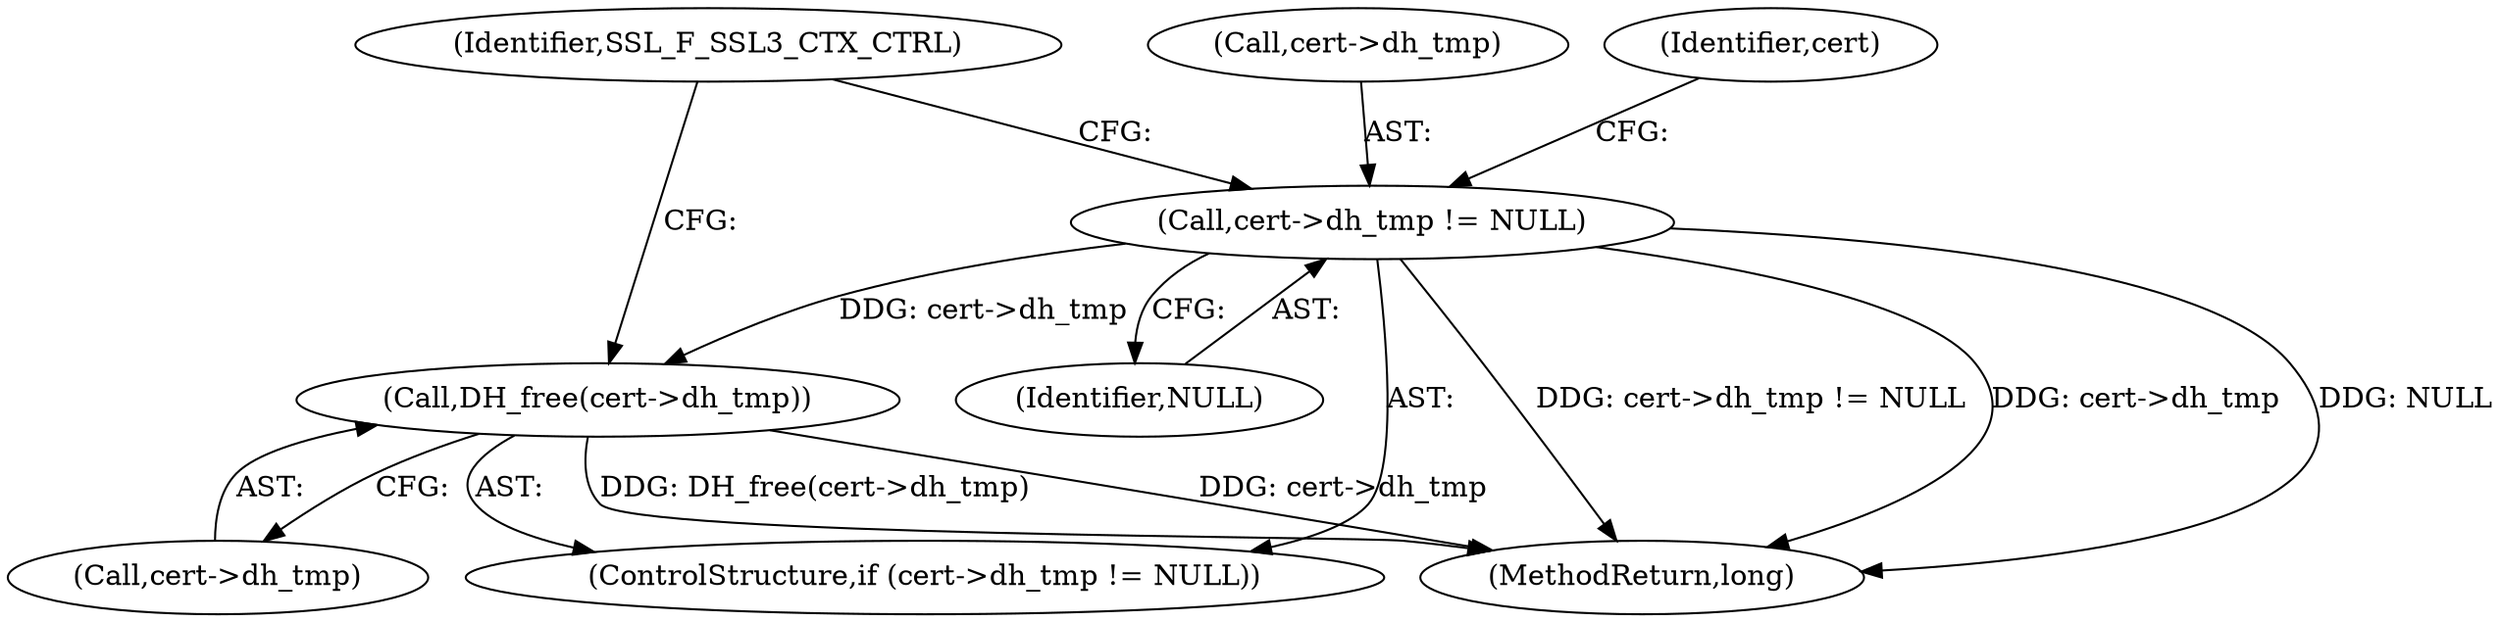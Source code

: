digraph "0_openssl_c5b831f21d0d29d1e517d139d9d101763f60c9a2_0@API" {
"1000244" [label="(Call,DH_free(cert->dh_tmp))"];
"1000239" [label="(Call,cert->dh_tmp != NULL)"];
"1000238" [label="(ControlStructure,if (cert->dh_tmp != NULL))"];
"1000243" [label="(Identifier,NULL)"];
"1000244" [label="(Call,DH_free(cert->dh_tmp))"];
"1000245" [label="(Call,cert->dh_tmp)"];
"1000239" [label="(Call,cert->dh_tmp != NULL)"];
"1000280" [label="(MethodReturn,long)"];
"1000246" [label="(Identifier,cert)"];
"1000250" [label="(Identifier,SSL_F_SSL3_CTX_CTRL)"];
"1000240" [label="(Call,cert->dh_tmp)"];
"1000244" -> "1000238"  [label="AST: "];
"1000244" -> "1000245"  [label="CFG: "];
"1000245" -> "1000244"  [label="AST: "];
"1000250" -> "1000244"  [label="CFG: "];
"1000244" -> "1000280"  [label="DDG: DH_free(cert->dh_tmp)"];
"1000244" -> "1000280"  [label="DDG: cert->dh_tmp"];
"1000239" -> "1000244"  [label="DDG: cert->dh_tmp"];
"1000239" -> "1000238"  [label="AST: "];
"1000239" -> "1000243"  [label="CFG: "];
"1000240" -> "1000239"  [label="AST: "];
"1000243" -> "1000239"  [label="AST: "];
"1000246" -> "1000239"  [label="CFG: "];
"1000250" -> "1000239"  [label="CFG: "];
"1000239" -> "1000280"  [label="DDG: cert->dh_tmp != NULL"];
"1000239" -> "1000280"  [label="DDG: cert->dh_tmp"];
"1000239" -> "1000280"  [label="DDG: NULL"];
}
